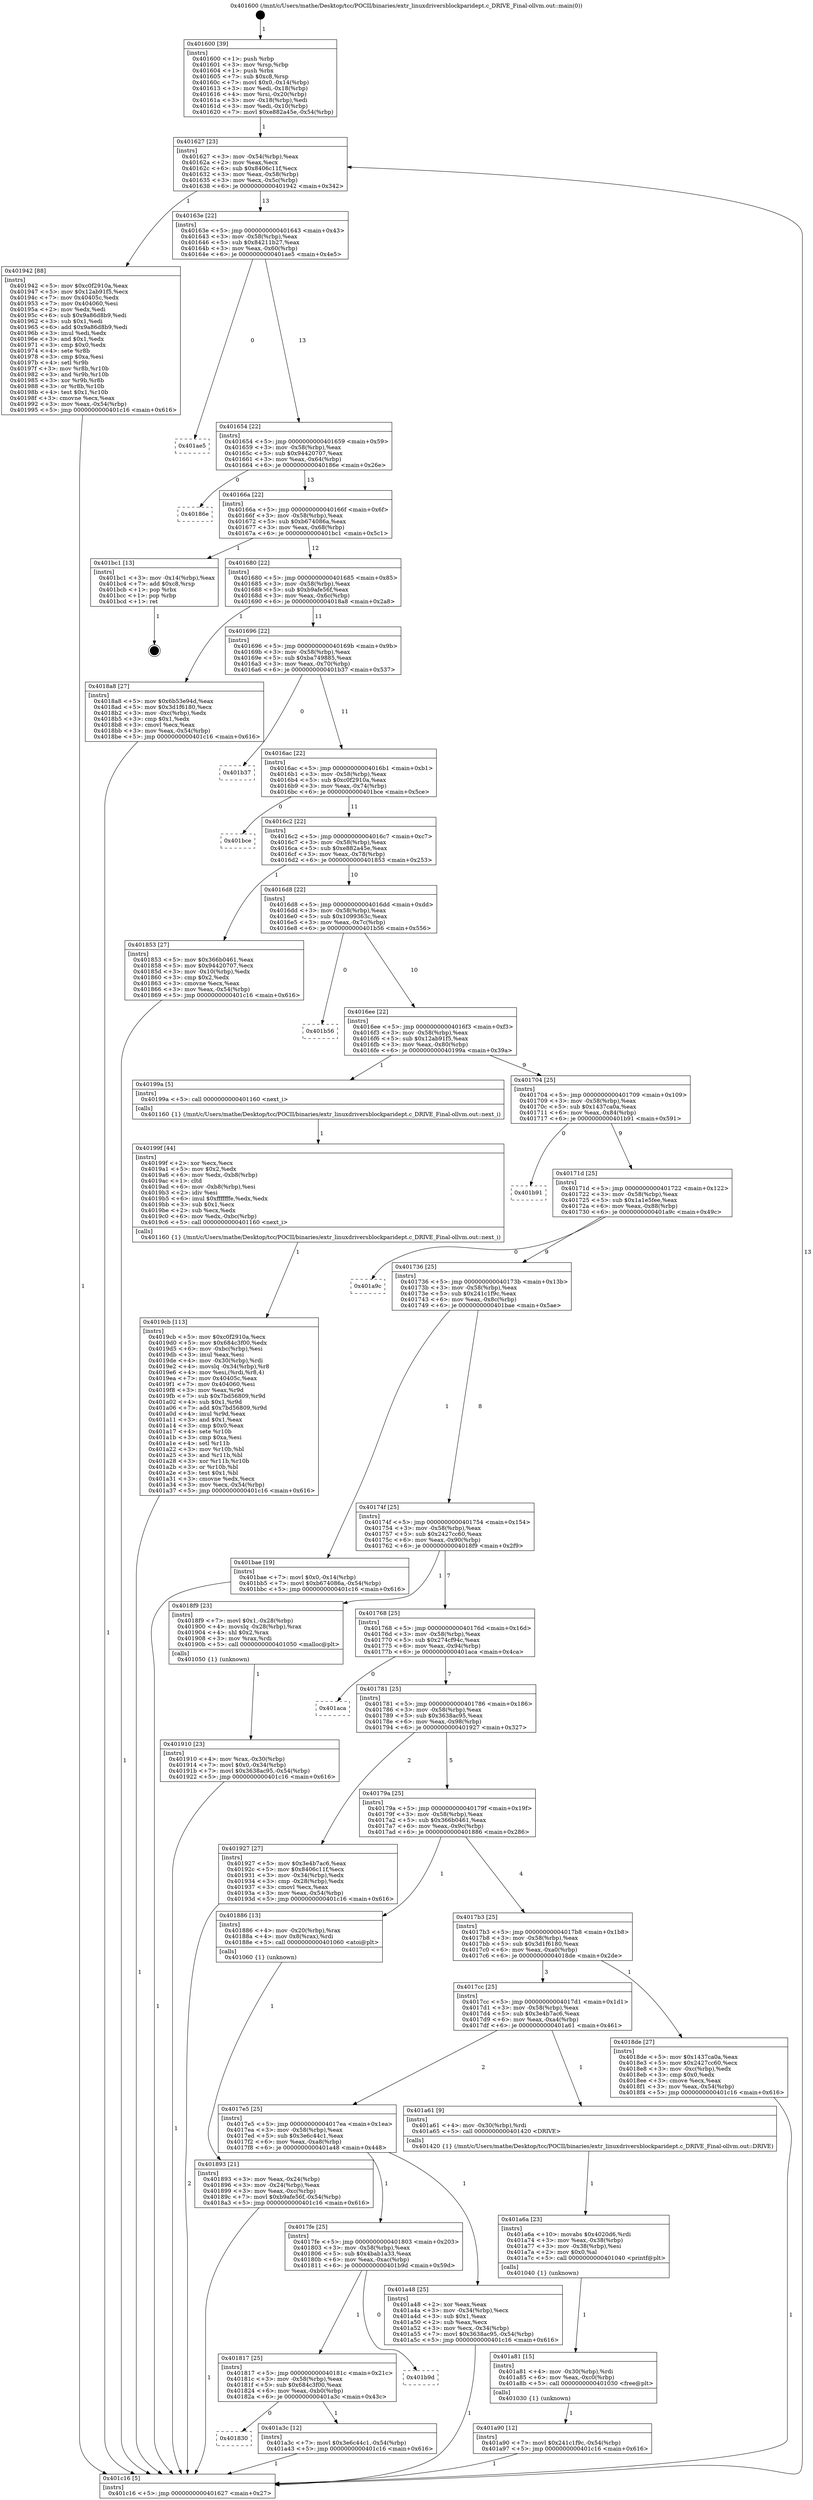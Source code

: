 digraph "0x401600" {
  label = "0x401600 (/mnt/c/Users/mathe/Desktop/tcc/POCII/binaries/extr_linuxdriversblockparidept.c_DRIVE_Final-ollvm.out::main(0))"
  labelloc = "t"
  node[shape=record]

  Entry [label="",width=0.3,height=0.3,shape=circle,fillcolor=black,style=filled]
  "0x401627" [label="{
     0x401627 [23]\l
     | [instrs]\l
     &nbsp;&nbsp;0x401627 \<+3\>: mov -0x54(%rbp),%eax\l
     &nbsp;&nbsp;0x40162a \<+2\>: mov %eax,%ecx\l
     &nbsp;&nbsp;0x40162c \<+6\>: sub $0x8406c11f,%ecx\l
     &nbsp;&nbsp;0x401632 \<+3\>: mov %eax,-0x58(%rbp)\l
     &nbsp;&nbsp;0x401635 \<+3\>: mov %ecx,-0x5c(%rbp)\l
     &nbsp;&nbsp;0x401638 \<+6\>: je 0000000000401942 \<main+0x342\>\l
  }"]
  "0x401942" [label="{
     0x401942 [88]\l
     | [instrs]\l
     &nbsp;&nbsp;0x401942 \<+5\>: mov $0xc0f2910a,%eax\l
     &nbsp;&nbsp;0x401947 \<+5\>: mov $0x12ab91f5,%ecx\l
     &nbsp;&nbsp;0x40194c \<+7\>: mov 0x40405c,%edx\l
     &nbsp;&nbsp;0x401953 \<+7\>: mov 0x404060,%esi\l
     &nbsp;&nbsp;0x40195a \<+2\>: mov %edx,%edi\l
     &nbsp;&nbsp;0x40195c \<+6\>: sub $0x9a86d8b9,%edi\l
     &nbsp;&nbsp;0x401962 \<+3\>: sub $0x1,%edi\l
     &nbsp;&nbsp;0x401965 \<+6\>: add $0x9a86d8b9,%edi\l
     &nbsp;&nbsp;0x40196b \<+3\>: imul %edi,%edx\l
     &nbsp;&nbsp;0x40196e \<+3\>: and $0x1,%edx\l
     &nbsp;&nbsp;0x401971 \<+3\>: cmp $0x0,%edx\l
     &nbsp;&nbsp;0x401974 \<+4\>: sete %r8b\l
     &nbsp;&nbsp;0x401978 \<+3\>: cmp $0xa,%esi\l
     &nbsp;&nbsp;0x40197b \<+4\>: setl %r9b\l
     &nbsp;&nbsp;0x40197f \<+3\>: mov %r8b,%r10b\l
     &nbsp;&nbsp;0x401982 \<+3\>: and %r9b,%r10b\l
     &nbsp;&nbsp;0x401985 \<+3\>: xor %r9b,%r8b\l
     &nbsp;&nbsp;0x401988 \<+3\>: or %r8b,%r10b\l
     &nbsp;&nbsp;0x40198b \<+4\>: test $0x1,%r10b\l
     &nbsp;&nbsp;0x40198f \<+3\>: cmovne %ecx,%eax\l
     &nbsp;&nbsp;0x401992 \<+3\>: mov %eax,-0x54(%rbp)\l
     &nbsp;&nbsp;0x401995 \<+5\>: jmp 0000000000401c16 \<main+0x616\>\l
  }"]
  "0x40163e" [label="{
     0x40163e [22]\l
     | [instrs]\l
     &nbsp;&nbsp;0x40163e \<+5\>: jmp 0000000000401643 \<main+0x43\>\l
     &nbsp;&nbsp;0x401643 \<+3\>: mov -0x58(%rbp),%eax\l
     &nbsp;&nbsp;0x401646 \<+5\>: sub $0x84211b27,%eax\l
     &nbsp;&nbsp;0x40164b \<+3\>: mov %eax,-0x60(%rbp)\l
     &nbsp;&nbsp;0x40164e \<+6\>: je 0000000000401ae5 \<main+0x4e5\>\l
  }"]
  Exit [label="",width=0.3,height=0.3,shape=circle,fillcolor=black,style=filled,peripheries=2]
  "0x401ae5" [label="{
     0x401ae5\l
  }", style=dashed]
  "0x401654" [label="{
     0x401654 [22]\l
     | [instrs]\l
     &nbsp;&nbsp;0x401654 \<+5\>: jmp 0000000000401659 \<main+0x59\>\l
     &nbsp;&nbsp;0x401659 \<+3\>: mov -0x58(%rbp),%eax\l
     &nbsp;&nbsp;0x40165c \<+5\>: sub $0x94420707,%eax\l
     &nbsp;&nbsp;0x401661 \<+3\>: mov %eax,-0x64(%rbp)\l
     &nbsp;&nbsp;0x401664 \<+6\>: je 000000000040186e \<main+0x26e\>\l
  }"]
  "0x401a90" [label="{
     0x401a90 [12]\l
     | [instrs]\l
     &nbsp;&nbsp;0x401a90 \<+7\>: movl $0x241c1f9c,-0x54(%rbp)\l
     &nbsp;&nbsp;0x401a97 \<+5\>: jmp 0000000000401c16 \<main+0x616\>\l
  }"]
  "0x40186e" [label="{
     0x40186e\l
  }", style=dashed]
  "0x40166a" [label="{
     0x40166a [22]\l
     | [instrs]\l
     &nbsp;&nbsp;0x40166a \<+5\>: jmp 000000000040166f \<main+0x6f\>\l
     &nbsp;&nbsp;0x40166f \<+3\>: mov -0x58(%rbp),%eax\l
     &nbsp;&nbsp;0x401672 \<+5\>: sub $0xb674086a,%eax\l
     &nbsp;&nbsp;0x401677 \<+3\>: mov %eax,-0x68(%rbp)\l
     &nbsp;&nbsp;0x40167a \<+6\>: je 0000000000401bc1 \<main+0x5c1\>\l
  }"]
  "0x401a81" [label="{
     0x401a81 [15]\l
     | [instrs]\l
     &nbsp;&nbsp;0x401a81 \<+4\>: mov -0x30(%rbp),%rdi\l
     &nbsp;&nbsp;0x401a85 \<+6\>: mov %eax,-0xc0(%rbp)\l
     &nbsp;&nbsp;0x401a8b \<+5\>: call 0000000000401030 \<free@plt\>\l
     | [calls]\l
     &nbsp;&nbsp;0x401030 \{1\} (unknown)\l
  }"]
  "0x401bc1" [label="{
     0x401bc1 [13]\l
     | [instrs]\l
     &nbsp;&nbsp;0x401bc1 \<+3\>: mov -0x14(%rbp),%eax\l
     &nbsp;&nbsp;0x401bc4 \<+7\>: add $0xc8,%rsp\l
     &nbsp;&nbsp;0x401bcb \<+1\>: pop %rbx\l
     &nbsp;&nbsp;0x401bcc \<+1\>: pop %rbp\l
     &nbsp;&nbsp;0x401bcd \<+1\>: ret\l
  }"]
  "0x401680" [label="{
     0x401680 [22]\l
     | [instrs]\l
     &nbsp;&nbsp;0x401680 \<+5\>: jmp 0000000000401685 \<main+0x85\>\l
     &nbsp;&nbsp;0x401685 \<+3\>: mov -0x58(%rbp),%eax\l
     &nbsp;&nbsp;0x401688 \<+5\>: sub $0xb9afe56f,%eax\l
     &nbsp;&nbsp;0x40168d \<+3\>: mov %eax,-0x6c(%rbp)\l
     &nbsp;&nbsp;0x401690 \<+6\>: je 00000000004018a8 \<main+0x2a8\>\l
  }"]
  "0x401a6a" [label="{
     0x401a6a [23]\l
     | [instrs]\l
     &nbsp;&nbsp;0x401a6a \<+10\>: movabs $0x4020d6,%rdi\l
     &nbsp;&nbsp;0x401a74 \<+3\>: mov %eax,-0x38(%rbp)\l
     &nbsp;&nbsp;0x401a77 \<+3\>: mov -0x38(%rbp),%esi\l
     &nbsp;&nbsp;0x401a7a \<+2\>: mov $0x0,%al\l
     &nbsp;&nbsp;0x401a7c \<+5\>: call 0000000000401040 \<printf@plt\>\l
     | [calls]\l
     &nbsp;&nbsp;0x401040 \{1\} (unknown)\l
  }"]
  "0x4018a8" [label="{
     0x4018a8 [27]\l
     | [instrs]\l
     &nbsp;&nbsp;0x4018a8 \<+5\>: mov $0x6b53e94d,%eax\l
     &nbsp;&nbsp;0x4018ad \<+5\>: mov $0x3d1f6180,%ecx\l
     &nbsp;&nbsp;0x4018b2 \<+3\>: mov -0xc(%rbp),%edx\l
     &nbsp;&nbsp;0x4018b5 \<+3\>: cmp $0x1,%edx\l
     &nbsp;&nbsp;0x4018b8 \<+3\>: cmovl %ecx,%eax\l
     &nbsp;&nbsp;0x4018bb \<+3\>: mov %eax,-0x54(%rbp)\l
     &nbsp;&nbsp;0x4018be \<+5\>: jmp 0000000000401c16 \<main+0x616\>\l
  }"]
  "0x401696" [label="{
     0x401696 [22]\l
     | [instrs]\l
     &nbsp;&nbsp;0x401696 \<+5\>: jmp 000000000040169b \<main+0x9b\>\l
     &nbsp;&nbsp;0x40169b \<+3\>: mov -0x58(%rbp),%eax\l
     &nbsp;&nbsp;0x40169e \<+5\>: sub $0xba749885,%eax\l
     &nbsp;&nbsp;0x4016a3 \<+3\>: mov %eax,-0x70(%rbp)\l
     &nbsp;&nbsp;0x4016a6 \<+6\>: je 0000000000401b37 \<main+0x537\>\l
  }"]
  "0x401830" [label="{
     0x401830\l
  }", style=dashed]
  "0x401b37" [label="{
     0x401b37\l
  }", style=dashed]
  "0x4016ac" [label="{
     0x4016ac [22]\l
     | [instrs]\l
     &nbsp;&nbsp;0x4016ac \<+5\>: jmp 00000000004016b1 \<main+0xb1\>\l
     &nbsp;&nbsp;0x4016b1 \<+3\>: mov -0x58(%rbp),%eax\l
     &nbsp;&nbsp;0x4016b4 \<+5\>: sub $0xc0f2910a,%eax\l
     &nbsp;&nbsp;0x4016b9 \<+3\>: mov %eax,-0x74(%rbp)\l
     &nbsp;&nbsp;0x4016bc \<+6\>: je 0000000000401bce \<main+0x5ce\>\l
  }"]
  "0x401a3c" [label="{
     0x401a3c [12]\l
     | [instrs]\l
     &nbsp;&nbsp;0x401a3c \<+7\>: movl $0x3e6c44c1,-0x54(%rbp)\l
     &nbsp;&nbsp;0x401a43 \<+5\>: jmp 0000000000401c16 \<main+0x616\>\l
  }"]
  "0x401bce" [label="{
     0x401bce\l
  }", style=dashed]
  "0x4016c2" [label="{
     0x4016c2 [22]\l
     | [instrs]\l
     &nbsp;&nbsp;0x4016c2 \<+5\>: jmp 00000000004016c7 \<main+0xc7\>\l
     &nbsp;&nbsp;0x4016c7 \<+3\>: mov -0x58(%rbp),%eax\l
     &nbsp;&nbsp;0x4016ca \<+5\>: sub $0xe882a45e,%eax\l
     &nbsp;&nbsp;0x4016cf \<+3\>: mov %eax,-0x78(%rbp)\l
     &nbsp;&nbsp;0x4016d2 \<+6\>: je 0000000000401853 \<main+0x253\>\l
  }"]
  "0x401817" [label="{
     0x401817 [25]\l
     | [instrs]\l
     &nbsp;&nbsp;0x401817 \<+5\>: jmp 000000000040181c \<main+0x21c\>\l
     &nbsp;&nbsp;0x40181c \<+3\>: mov -0x58(%rbp),%eax\l
     &nbsp;&nbsp;0x40181f \<+5\>: sub $0x684c3f00,%eax\l
     &nbsp;&nbsp;0x401824 \<+6\>: mov %eax,-0xb0(%rbp)\l
     &nbsp;&nbsp;0x40182a \<+6\>: je 0000000000401a3c \<main+0x43c\>\l
  }"]
  "0x401853" [label="{
     0x401853 [27]\l
     | [instrs]\l
     &nbsp;&nbsp;0x401853 \<+5\>: mov $0x366b0461,%eax\l
     &nbsp;&nbsp;0x401858 \<+5\>: mov $0x94420707,%ecx\l
     &nbsp;&nbsp;0x40185d \<+3\>: mov -0x10(%rbp),%edx\l
     &nbsp;&nbsp;0x401860 \<+3\>: cmp $0x2,%edx\l
     &nbsp;&nbsp;0x401863 \<+3\>: cmovne %ecx,%eax\l
     &nbsp;&nbsp;0x401866 \<+3\>: mov %eax,-0x54(%rbp)\l
     &nbsp;&nbsp;0x401869 \<+5\>: jmp 0000000000401c16 \<main+0x616\>\l
  }"]
  "0x4016d8" [label="{
     0x4016d8 [22]\l
     | [instrs]\l
     &nbsp;&nbsp;0x4016d8 \<+5\>: jmp 00000000004016dd \<main+0xdd\>\l
     &nbsp;&nbsp;0x4016dd \<+3\>: mov -0x58(%rbp),%eax\l
     &nbsp;&nbsp;0x4016e0 \<+5\>: sub $0x1099363c,%eax\l
     &nbsp;&nbsp;0x4016e5 \<+3\>: mov %eax,-0x7c(%rbp)\l
     &nbsp;&nbsp;0x4016e8 \<+6\>: je 0000000000401b56 \<main+0x556\>\l
  }"]
  "0x401c16" [label="{
     0x401c16 [5]\l
     | [instrs]\l
     &nbsp;&nbsp;0x401c16 \<+5\>: jmp 0000000000401627 \<main+0x27\>\l
  }"]
  "0x401600" [label="{
     0x401600 [39]\l
     | [instrs]\l
     &nbsp;&nbsp;0x401600 \<+1\>: push %rbp\l
     &nbsp;&nbsp;0x401601 \<+3\>: mov %rsp,%rbp\l
     &nbsp;&nbsp;0x401604 \<+1\>: push %rbx\l
     &nbsp;&nbsp;0x401605 \<+7\>: sub $0xc8,%rsp\l
     &nbsp;&nbsp;0x40160c \<+7\>: movl $0x0,-0x14(%rbp)\l
     &nbsp;&nbsp;0x401613 \<+3\>: mov %edi,-0x18(%rbp)\l
     &nbsp;&nbsp;0x401616 \<+4\>: mov %rsi,-0x20(%rbp)\l
     &nbsp;&nbsp;0x40161a \<+3\>: mov -0x18(%rbp),%edi\l
     &nbsp;&nbsp;0x40161d \<+3\>: mov %edi,-0x10(%rbp)\l
     &nbsp;&nbsp;0x401620 \<+7\>: movl $0xe882a45e,-0x54(%rbp)\l
  }"]
  "0x401b9d" [label="{
     0x401b9d\l
  }", style=dashed]
  "0x401b56" [label="{
     0x401b56\l
  }", style=dashed]
  "0x4016ee" [label="{
     0x4016ee [22]\l
     | [instrs]\l
     &nbsp;&nbsp;0x4016ee \<+5\>: jmp 00000000004016f3 \<main+0xf3\>\l
     &nbsp;&nbsp;0x4016f3 \<+3\>: mov -0x58(%rbp),%eax\l
     &nbsp;&nbsp;0x4016f6 \<+5\>: sub $0x12ab91f5,%eax\l
     &nbsp;&nbsp;0x4016fb \<+3\>: mov %eax,-0x80(%rbp)\l
     &nbsp;&nbsp;0x4016fe \<+6\>: je 000000000040199a \<main+0x39a\>\l
  }"]
  "0x4017fe" [label="{
     0x4017fe [25]\l
     | [instrs]\l
     &nbsp;&nbsp;0x4017fe \<+5\>: jmp 0000000000401803 \<main+0x203\>\l
     &nbsp;&nbsp;0x401803 \<+3\>: mov -0x58(%rbp),%eax\l
     &nbsp;&nbsp;0x401806 \<+5\>: sub $0x4bab1a33,%eax\l
     &nbsp;&nbsp;0x40180b \<+6\>: mov %eax,-0xac(%rbp)\l
     &nbsp;&nbsp;0x401811 \<+6\>: je 0000000000401b9d \<main+0x59d\>\l
  }"]
  "0x40199a" [label="{
     0x40199a [5]\l
     | [instrs]\l
     &nbsp;&nbsp;0x40199a \<+5\>: call 0000000000401160 \<next_i\>\l
     | [calls]\l
     &nbsp;&nbsp;0x401160 \{1\} (/mnt/c/Users/mathe/Desktop/tcc/POCII/binaries/extr_linuxdriversblockparidept.c_DRIVE_Final-ollvm.out::next_i)\l
  }"]
  "0x401704" [label="{
     0x401704 [25]\l
     | [instrs]\l
     &nbsp;&nbsp;0x401704 \<+5\>: jmp 0000000000401709 \<main+0x109\>\l
     &nbsp;&nbsp;0x401709 \<+3\>: mov -0x58(%rbp),%eax\l
     &nbsp;&nbsp;0x40170c \<+5\>: sub $0x1437ca0a,%eax\l
     &nbsp;&nbsp;0x401711 \<+6\>: mov %eax,-0x84(%rbp)\l
     &nbsp;&nbsp;0x401717 \<+6\>: je 0000000000401b91 \<main+0x591\>\l
  }"]
  "0x401a48" [label="{
     0x401a48 [25]\l
     | [instrs]\l
     &nbsp;&nbsp;0x401a48 \<+2\>: xor %eax,%eax\l
     &nbsp;&nbsp;0x401a4a \<+3\>: mov -0x34(%rbp),%ecx\l
     &nbsp;&nbsp;0x401a4d \<+3\>: sub $0x1,%eax\l
     &nbsp;&nbsp;0x401a50 \<+2\>: sub %eax,%ecx\l
     &nbsp;&nbsp;0x401a52 \<+3\>: mov %ecx,-0x34(%rbp)\l
     &nbsp;&nbsp;0x401a55 \<+7\>: movl $0x3638ac95,-0x54(%rbp)\l
     &nbsp;&nbsp;0x401a5c \<+5\>: jmp 0000000000401c16 \<main+0x616\>\l
  }"]
  "0x401b91" [label="{
     0x401b91\l
  }", style=dashed]
  "0x40171d" [label="{
     0x40171d [25]\l
     | [instrs]\l
     &nbsp;&nbsp;0x40171d \<+5\>: jmp 0000000000401722 \<main+0x122\>\l
     &nbsp;&nbsp;0x401722 \<+3\>: mov -0x58(%rbp),%eax\l
     &nbsp;&nbsp;0x401725 \<+5\>: sub $0x1a1e5fee,%eax\l
     &nbsp;&nbsp;0x40172a \<+6\>: mov %eax,-0x88(%rbp)\l
     &nbsp;&nbsp;0x401730 \<+6\>: je 0000000000401a9c \<main+0x49c\>\l
  }"]
  "0x4017e5" [label="{
     0x4017e5 [25]\l
     | [instrs]\l
     &nbsp;&nbsp;0x4017e5 \<+5\>: jmp 00000000004017ea \<main+0x1ea\>\l
     &nbsp;&nbsp;0x4017ea \<+3\>: mov -0x58(%rbp),%eax\l
     &nbsp;&nbsp;0x4017ed \<+5\>: sub $0x3e6c44c1,%eax\l
     &nbsp;&nbsp;0x4017f2 \<+6\>: mov %eax,-0xa8(%rbp)\l
     &nbsp;&nbsp;0x4017f8 \<+6\>: je 0000000000401a48 \<main+0x448\>\l
  }"]
  "0x401a9c" [label="{
     0x401a9c\l
  }", style=dashed]
  "0x401736" [label="{
     0x401736 [25]\l
     | [instrs]\l
     &nbsp;&nbsp;0x401736 \<+5\>: jmp 000000000040173b \<main+0x13b\>\l
     &nbsp;&nbsp;0x40173b \<+3\>: mov -0x58(%rbp),%eax\l
     &nbsp;&nbsp;0x40173e \<+5\>: sub $0x241c1f9c,%eax\l
     &nbsp;&nbsp;0x401743 \<+6\>: mov %eax,-0x8c(%rbp)\l
     &nbsp;&nbsp;0x401749 \<+6\>: je 0000000000401bae \<main+0x5ae\>\l
  }"]
  "0x401a61" [label="{
     0x401a61 [9]\l
     | [instrs]\l
     &nbsp;&nbsp;0x401a61 \<+4\>: mov -0x30(%rbp),%rdi\l
     &nbsp;&nbsp;0x401a65 \<+5\>: call 0000000000401420 \<DRIVE\>\l
     | [calls]\l
     &nbsp;&nbsp;0x401420 \{1\} (/mnt/c/Users/mathe/Desktop/tcc/POCII/binaries/extr_linuxdriversblockparidept.c_DRIVE_Final-ollvm.out::DRIVE)\l
  }"]
  "0x401bae" [label="{
     0x401bae [19]\l
     | [instrs]\l
     &nbsp;&nbsp;0x401bae \<+7\>: movl $0x0,-0x14(%rbp)\l
     &nbsp;&nbsp;0x401bb5 \<+7\>: movl $0xb674086a,-0x54(%rbp)\l
     &nbsp;&nbsp;0x401bbc \<+5\>: jmp 0000000000401c16 \<main+0x616\>\l
  }"]
  "0x40174f" [label="{
     0x40174f [25]\l
     | [instrs]\l
     &nbsp;&nbsp;0x40174f \<+5\>: jmp 0000000000401754 \<main+0x154\>\l
     &nbsp;&nbsp;0x401754 \<+3\>: mov -0x58(%rbp),%eax\l
     &nbsp;&nbsp;0x401757 \<+5\>: sub $0x2427cc60,%eax\l
     &nbsp;&nbsp;0x40175c \<+6\>: mov %eax,-0x90(%rbp)\l
     &nbsp;&nbsp;0x401762 \<+6\>: je 00000000004018f9 \<main+0x2f9\>\l
  }"]
  "0x4019cb" [label="{
     0x4019cb [113]\l
     | [instrs]\l
     &nbsp;&nbsp;0x4019cb \<+5\>: mov $0xc0f2910a,%ecx\l
     &nbsp;&nbsp;0x4019d0 \<+5\>: mov $0x684c3f00,%edx\l
     &nbsp;&nbsp;0x4019d5 \<+6\>: mov -0xbc(%rbp),%esi\l
     &nbsp;&nbsp;0x4019db \<+3\>: imul %eax,%esi\l
     &nbsp;&nbsp;0x4019de \<+4\>: mov -0x30(%rbp),%rdi\l
     &nbsp;&nbsp;0x4019e2 \<+4\>: movslq -0x34(%rbp),%r8\l
     &nbsp;&nbsp;0x4019e6 \<+4\>: mov %esi,(%rdi,%r8,4)\l
     &nbsp;&nbsp;0x4019ea \<+7\>: mov 0x40405c,%eax\l
     &nbsp;&nbsp;0x4019f1 \<+7\>: mov 0x404060,%esi\l
     &nbsp;&nbsp;0x4019f8 \<+3\>: mov %eax,%r9d\l
     &nbsp;&nbsp;0x4019fb \<+7\>: sub $0x7bd56809,%r9d\l
     &nbsp;&nbsp;0x401a02 \<+4\>: sub $0x1,%r9d\l
     &nbsp;&nbsp;0x401a06 \<+7\>: add $0x7bd56809,%r9d\l
     &nbsp;&nbsp;0x401a0d \<+4\>: imul %r9d,%eax\l
     &nbsp;&nbsp;0x401a11 \<+3\>: and $0x1,%eax\l
     &nbsp;&nbsp;0x401a14 \<+3\>: cmp $0x0,%eax\l
     &nbsp;&nbsp;0x401a17 \<+4\>: sete %r10b\l
     &nbsp;&nbsp;0x401a1b \<+3\>: cmp $0xa,%esi\l
     &nbsp;&nbsp;0x401a1e \<+4\>: setl %r11b\l
     &nbsp;&nbsp;0x401a22 \<+3\>: mov %r10b,%bl\l
     &nbsp;&nbsp;0x401a25 \<+3\>: and %r11b,%bl\l
     &nbsp;&nbsp;0x401a28 \<+3\>: xor %r11b,%r10b\l
     &nbsp;&nbsp;0x401a2b \<+3\>: or %r10b,%bl\l
     &nbsp;&nbsp;0x401a2e \<+3\>: test $0x1,%bl\l
     &nbsp;&nbsp;0x401a31 \<+3\>: cmovne %edx,%ecx\l
     &nbsp;&nbsp;0x401a34 \<+3\>: mov %ecx,-0x54(%rbp)\l
     &nbsp;&nbsp;0x401a37 \<+5\>: jmp 0000000000401c16 \<main+0x616\>\l
  }"]
  "0x4018f9" [label="{
     0x4018f9 [23]\l
     | [instrs]\l
     &nbsp;&nbsp;0x4018f9 \<+7\>: movl $0x1,-0x28(%rbp)\l
     &nbsp;&nbsp;0x401900 \<+4\>: movslq -0x28(%rbp),%rax\l
     &nbsp;&nbsp;0x401904 \<+4\>: shl $0x2,%rax\l
     &nbsp;&nbsp;0x401908 \<+3\>: mov %rax,%rdi\l
     &nbsp;&nbsp;0x40190b \<+5\>: call 0000000000401050 \<malloc@plt\>\l
     | [calls]\l
     &nbsp;&nbsp;0x401050 \{1\} (unknown)\l
  }"]
  "0x401768" [label="{
     0x401768 [25]\l
     | [instrs]\l
     &nbsp;&nbsp;0x401768 \<+5\>: jmp 000000000040176d \<main+0x16d\>\l
     &nbsp;&nbsp;0x40176d \<+3\>: mov -0x58(%rbp),%eax\l
     &nbsp;&nbsp;0x401770 \<+5\>: sub $0x274cf94c,%eax\l
     &nbsp;&nbsp;0x401775 \<+6\>: mov %eax,-0x94(%rbp)\l
     &nbsp;&nbsp;0x40177b \<+6\>: je 0000000000401aca \<main+0x4ca\>\l
  }"]
  "0x40199f" [label="{
     0x40199f [44]\l
     | [instrs]\l
     &nbsp;&nbsp;0x40199f \<+2\>: xor %ecx,%ecx\l
     &nbsp;&nbsp;0x4019a1 \<+5\>: mov $0x2,%edx\l
     &nbsp;&nbsp;0x4019a6 \<+6\>: mov %edx,-0xb8(%rbp)\l
     &nbsp;&nbsp;0x4019ac \<+1\>: cltd\l
     &nbsp;&nbsp;0x4019ad \<+6\>: mov -0xb8(%rbp),%esi\l
     &nbsp;&nbsp;0x4019b3 \<+2\>: idiv %esi\l
     &nbsp;&nbsp;0x4019b5 \<+6\>: imul $0xfffffffe,%edx,%edx\l
     &nbsp;&nbsp;0x4019bb \<+3\>: sub $0x1,%ecx\l
     &nbsp;&nbsp;0x4019be \<+2\>: sub %ecx,%edx\l
     &nbsp;&nbsp;0x4019c0 \<+6\>: mov %edx,-0xbc(%rbp)\l
     &nbsp;&nbsp;0x4019c6 \<+5\>: call 0000000000401160 \<next_i\>\l
     | [calls]\l
     &nbsp;&nbsp;0x401160 \{1\} (/mnt/c/Users/mathe/Desktop/tcc/POCII/binaries/extr_linuxdriversblockparidept.c_DRIVE_Final-ollvm.out::next_i)\l
  }"]
  "0x401aca" [label="{
     0x401aca\l
  }", style=dashed]
  "0x401781" [label="{
     0x401781 [25]\l
     | [instrs]\l
     &nbsp;&nbsp;0x401781 \<+5\>: jmp 0000000000401786 \<main+0x186\>\l
     &nbsp;&nbsp;0x401786 \<+3\>: mov -0x58(%rbp),%eax\l
     &nbsp;&nbsp;0x401789 \<+5\>: sub $0x3638ac95,%eax\l
     &nbsp;&nbsp;0x40178e \<+6\>: mov %eax,-0x98(%rbp)\l
     &nbsp;&nbsp;0x401794 \<+6\>: je 0000000000401927 \<main+0x327\>\l
  }"]
  "0x401910" [label="{
     0x401910 [23]\l
     | [instrs]\l
     &nbsp;&nbsp;0x401910 \<+4\>: mov %rax,-0x30(%rbp)\l
     &nbsp;&nbsp;0x401914 \<+7\>: movl $0x0,-0x34(%rbp)\l
     &nbsp;&nbsp;0x40191b \<+7\>: movl $0x3638ac95,-0x54(%rbp)\l
     &nbsp;&nbsp;0x401922 \<+5\>: jmp 0000000000401c16 \<main+0x616\>\l
  }"]
  "0x401927" [label="{
     0x401927 [27]\l
     | [instrs]\l
     &nbsp;&nbsp;0x401927 \<+5\>: mov $0x3e4b7ac6,%eax\l
     &nbsp;&nbsp;0x40192c \<+5\>: mov $0x8406c11f,%ecx\l
     &nbsp;&nbsp;0x401931 \<+3\>: mov -0x34(%rbp),%edx\l
     &nbsp;&nbsp;0x401934 \<+3\>: cmp -0x28(%rbp),%edx\l
     &nbsp;&nbsp;0x401937 \<+3\>: cmovl %ecx,%eax\l
     &nbsp;&nbsp;0x40193a \<+3\>: mov %eax,-0x54(%rbp)\l
     &nbsp;&nbsp;0x40193d \<+5\>: jmp 0000000000401c16 \<main+0x616\>\l
  }"]
  "0x40179a" [label="{
     0x40179a [25]\l
     | [instrs]\l
     &nbsp;&nbsp;0x40179a \<+5\>: jmp 000000000040179f \<main+0x19f\>\l
     &nbsp;&nbsp;0x40179f \<+3\>: mov -0x58(%rbp),%eax\l
     &nbsp;&nbsp;0x4017a2 \<+5\>: sub $0x366b0461,%eax\l
     &nbsp;&nbsp;0x4017a7 \<+6\>: mov %eax,-0x9c(%rbp)\l
     &nbsp;&nbsp;0x4017ad \<+6\>: je 0000000000401886 \<main+0x286\>\l
  }"]
  "0x4017cc" [label="{
     0x4017cc [25]\l
     | [instrs]\l
     &nbsp;&nbsp;0x4017cc \<+5\>: jmp 00000000004017d1 \<main+0x1d1\>\l
     &nbsp;&nbsp;0x4017d1 \<+3\>: mov -0x58(%rbp),%eax\l
     &nbsp;&nbsp;0x4017d4 \<+5\>: sub $0x3e4b7ac6,%eax\l
     &nbsp;&nbsp;0x4017d9 \<+6\>: mov %eax,-0xa4(%rbp)\l
     &nbsp;&nbsp;0x4017df \<+6\>: je 0000000000401a61 \<main+0x461\>\l
  }"]
  "0x401886" [label="{
     0x401886 [13]\l
     | [instrs]\l
     &nbsp;&nbsp;0x401886 \<+4\>: mov -0x20(%rbp),%rax\l
     &nbsp;&nbsp;0x40188a \<+4\>: mov 0x8(%rax),%rdi\l
     &nbsp;&nbsp;0x40188e \<+5\>: call 0000000000401060 \<atoi@plt\>\l
     | [calls]\l
     &nbsp;&nbsp;0x401060 \{1\} (unknown)\l
  }"]
  "0x4017b3" [label="{
     0x4017b3 [25]\l
     | [instrs]\l
     &nbsp;&nbsp;0x4017b3 \<+5\>: jmp 00000000004017b8 \<main+0x1b8\>\l
     &nbsp;&nbsp;0x4017b8 \<+3\>: mov -0x58(%rbp),%eax\l
     &nbsp;&nbsp;0x4017bb \<+5\>: sub $0x3d1f6180,%eax\l
     &nbsp;&nbsp;0x4017c0 \<+6\>: mov %eax,-0xa0(%rbp)\l
     &nbsp;&nbsp;0x4017c6 \<+6\>: je 00000000004018de \<main+0x2de\>\l
  }"]
  "0x401893" [label="{
     0x401893 [21]\l
     | [instrs]\l
     &nbsp;&nbsp;0x401893 \<+3\>: mov %eax,-0x24(%rbp)\l
     &nbsp;&nbsp;0x401896 \<+3\>: mov -0x24(%rbp),%eax\l
     &nbsp;&nbsp;0x401899 \<+3\>: mov %eax,-0xc(%rbp)\l
     &nbsp;&nbsp;0x40189c \<+7\>: movl $0xb9afe56f,-0x54(%rbp)\l
     &nbsp;&nbsp;0x4018a3 \<+5\>: jmp 0000000000401c16 \<main+0x616\>\l
  }"]
  "0x4018de" [label="{
     0x4018de [27]\l
     | [instrs]\l
     &nbsp;&nbsp;0x4018de \<+5\>: mov $0x1437ca0a,%eax\l
     &nbsp;&nbsp;0x4018e3 \<+5\>: mov $0x2427cc60,%ecx\l
     &nbsp;&nbsp;0x4018e8 \<+3\>: mov -0xc(%rbp),%edx\l
     &nbsp;&nbsp;0x4018eb \<+3\>: cmp $0x0,%edx\l
     &nbsp;&nbsp;0x4018ee \<+3\>: cmove %ecx,%eax\l
     &nbsp;&nbsp;0x4018f1 \<+3\>: mov %eax,-0x54(%rbp)\l
     &nbsp;&nbsp;0x4018f4 \<+5\>: jmp 0000000000401c16 \<main+0x616\>\l
  }"]
  Entry -> "0x401600" [label=" 1"]
  "0x401627" -> "0x401942" [label=" 1"]
  "0x401627" -> "0x40163e" [label=" 13"]
  "0x401bc1" -> Exit [label=" 1"]
  "0x40163e" -> "0x401ae5" [label=" 0"]
  "0x40163e" -> "0x401654" [label=" 13"]
  "0x401bae" -> "0x401c16" [label=" 1"]
  "0x401654" -> "0x40186e" [label=" 0"]
  "0x401654" -> "0x40166a" [label=" 13"]
  "0x401a90" -> "0x401c16" [label=" 1"]
  "0x40166a" -> "0x401bc1" [label=" 1"]
  "0x40166a" -> "0x401680" [label=" 12"]
  "0x401a81" -> "0x401a90" [label=" 1"]
  "0x401680" -> "0x4018a8" [label=" 1"]
  "0x401680" -> "0x401696" [label=" 11"]
  "0x401a6a" -> "0x401a81" [label=" 1"]
  "0x401696" -> "0x401b37" [label=" 0"]
  "0x401696" -> "0x4016ac" [label=" 11"]
  "0x401a61" -> "0x401a6a" [label=" 1"]
  "0x4016ac" -> "0x401bce" [label=" 0"]
  "0x4016ac" -> "0x4016c2" [label=" 11"]
  "0x401a48" -> "0x401c16" [label=" 1"]
  "0x4016c2" -> "0x401853" [label=" 1"]
  "0x4016c2" -> "0x4016d8" [label=" 10"]
  "0x401853" -> "0x401c16" [label=" 1"]
  "0x401600" -> "0x401627" [label=" 1"]
  "0x401c16" -> "0x401627" [label=" 13"]
  "0x401817" -> "0x401830" [label=" 0"]
  "0x4016d8" -> "0x401b56" [label=" 0"]
  "0x4016d8" -> "0x4016ee" [label=" 10"]
  "0x401817" -> "0x401a3c" [label=" 1"]
  "0x4016ee" -> "0x40199a" [label=" 1"]
  "0x4016ee" -> "0x401704" [label=" 9"]
  "0x4017fe" -> "0x401817" [label=" 1"]
  "0x401704" -> "0x401b91" [label=" 0"]
  "0x401704" -> "0x40171d" [label=" 9"]
  "0x4017fe" -> "0x401b9d" [label=" 0"]
  "0x40171d" -> "0x401a9c" [label=" 0"]
  "0x40171d" -> "0x401736" [label=" 9"]
  "0x4017e5" -> "0x4017fe" [label=" 1"]
  "0x401736" -> "0x401bae" [label=" 1"]
  "0x401736" -> "0x40174f" [label=" 8"]
  "0x4017e5" -> "0x401a48" [label=" 1"]
  "0x40174f" -> "0x4018f9" [label=" 1"]
  "0x40174f" -> "0x401768" [label=" 7"]
  "0x4017cc" -> "0x4017e5" [label=" 2"]
  "0x401768" -> "0x401aca" [label=" 0"]
  "0x401768" -> "0x401781" [label=" 7"]
  "0x4017cc" -> "0x401a61" [label=" 1"]
  "0x401781" -> "0x401927" [label=" 2"]
  "0x401781" -> "0x40179a" [label=" 5"]
  "0x401a3c" -> "0x401c16" [label=" 1"]
  "0x40179a" -> "0x401886" [label=" 1"]
  "0x40179a" -> "0x4017b3" [label=" 4"]
  "0x401886" -> "0x401893" [label=" 1"]
  "0x401893" -> "0x401c16" [label=" 1"]
  "0x4018a8" -> "0x401c16" [label=" 1"]
  "0x4019cb" -> "0x401c16" [label=" 1"]
  "0x4017b3" -> "0x4018de" [label=" 1"]
  "0x4017b3" -> "0x4017cc" [label=" 3"]
  "0x4018de" -> "0x401c16" [label=" 1"]
  "0x4018f9" -> "0x401910" [label=" 1"]
  "0x401910" -> "0x401c16" [label=" 1"]
  "0x401927" -> "0x401c16" [label=" 2"]
  "0x401942" -> "0x401c16" [label=" 1"]
  "0x40199a" -> "0x40199f" [label=" 1"]
  "0x40199f" -> "0x4019cb" [label=" 1"]
}
